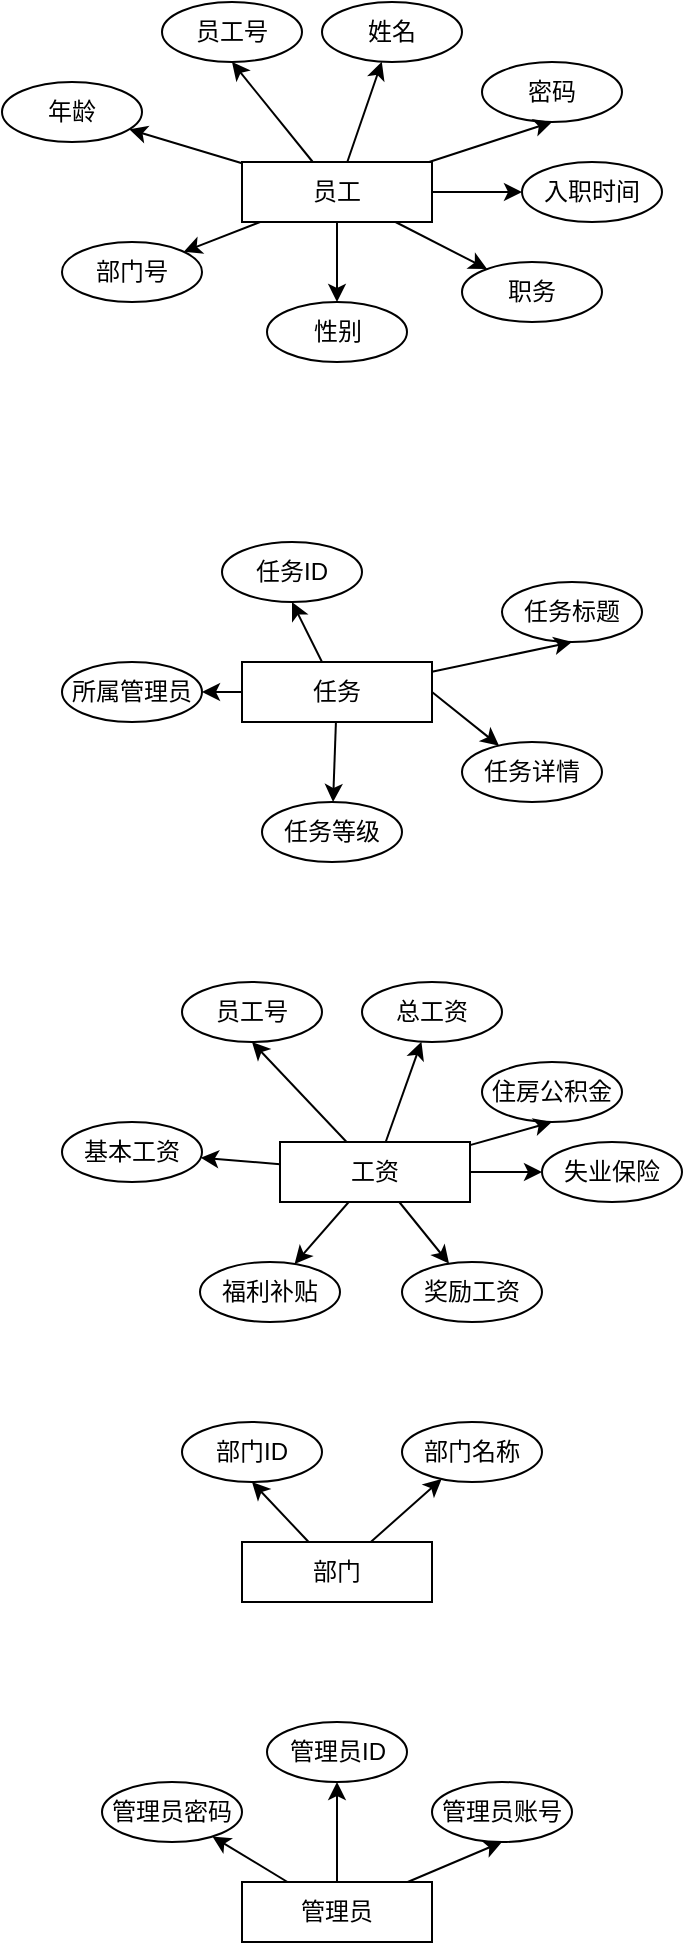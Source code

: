 <mxfile version="20.0.1" type="github">
  <diagram id="prtHgNgQTEPvFCAcTncT" name="Page-1">
    <mxGraphModel dx="976" dy="531" grid="1" gridSize="10" guides="1" tooltips="1" connect="1" arrows="1" fold="1" page="1" pageScale="1" pageWidth="827" pageHeight="1169" math="0" shadow="0">
      <root>
        <mxCell id="0" />
        <mxCell id="1" parent="0" />
        <mxCell id="579KODFMOWAgZlWv-vnQ-1" value="员工" style="rounded=0;whiteSpace=wrap;html=1;" parent="1" vertex="1">
          <mxGeometry x="350" y="260" width="95" height="30" as="geometry" />
        </mxCell>
        <mxCell id="579KODFMOWAgZlWv-vnQ-2" value="部门号" style="ellipse;whiteSpace=wrap;html=1;rounded=0;" parent="1" vertex="1">
          <mxGeometry x="260" y="300" width="70" height="30" as="geometry" />
        </mxCell>
        <mxCell id="579KODFMOWAgZlWv-vnQ-6" value="密码" style="ellipse;whiteSpace=wrap;html=1;rounded=0;" parent="1" vertex="1">
          <mxGeometry x="470" y="210" width="70" height="30" as="geometry" />
        </mxCell>
        <mxCell id="579KODFMOWAgZlWv-vnQ-7" value="年龄" style="ellipse;whiteSpace=wrap;html=1;rounded=0;" parent="1" vertex="1">
          <mxGeometry x="230" y="220" width="70" height="30" as="geometry" />
        </mxCell>
        <mxCell id="579KODFMOWAgZlWv-vnQ-8" value="性别" style="ellipse;whiteSpace=wrap;html=1;rounded=0;" parent="1" vertex="1">
          <mxGeometry x="362.5" y="330" width="70" height="30" as="geometry" />
        </mxCell>
        <mxCell id="579KODFMOWAgZlWv-vnQ-9" value="员工号" style="ellipse;whiteSpace=wrap;html=1;rounded=0;" parent="1" vertex="1">
          <mxGeometry x="310" y="180" width="70" height="30" as="geometry" />
        </mxCell>
        <mxCell id="579KODFMOWAgZlWv-vnQ-10" value="入职时间" style="ellipse;whiteSpace=wrap;html=1;rounded=0;" parent="1" vertex="1">
          <mxGeometry x="490" y="260" width="70" height="30" as="geometry" />
        </mxCell>
        <mxCell id="579KODFMOWAgZlWv-vnQ-11" value="姓名" style="ellipse;whiteSpace=wrap;html=1;rounded=0;" parent="1" vertex="1">
          <mxGeometry x="390" y="180" width="70" height="30" as="geometry" />
        </mxCell>
        <mxCell id="579KODFMOWAgZlWv-vnQ-13" value="职务" style="ellipse;whiteSpace=wrap;html=1;rounded=0;" parent="1" vertex="1">
          <mxGeometry x="460" y="310" width="70" height="30" as="geometry" />
        </mxCell>
        <mxCell id="579KODFMOWAgZlWv-vnQ-23" value="" style="endArrow=classic;html=1;rounded=0;entryX=0.5;entryY=1;entryDx=0;entryDy=0;" parent="1" source="579KODFMOWAgZlWv-vnQ-1" target="579KODFMOWAgZlWv-vnQ-9" edge="1">
          <mxGeometry width="50" height="50" relative="1" as="geometry">
            <mxPoint x="390" y="330" as="sourcePoint" />
            <mxPoint x="440" y="280" as="targetPoint" />
          </mxGeometry>
        </mxCell>
        <mxCell id="579KODFMOWAgZlWv-vnQ-24" value="" style="endArrow=classic;html=1;rounded=0;" parent="1" source="579KODFMOWAgZlWv-vnQ-1" target="579KODFMOWAgZlWv-vnQ-13" edge="1">
          <mxGeometry width="50" height="50" relative="1" as="geometry">
            <mxPoint x="390" y="330" as="sourcePoint" />
            <mxPoint x="440" y="280" as="targetPoint" />
          </mxGeometry>
        </mxCell>
        <mxCell id="579KODFMOWAgZlWv-vnQ-25" value="" style="endArrow=classic;html=1;rounded=0;exitX=1;exitY=0.5;exitDx=0;exitDy=0;" parent="1" source="579KODFMOWAgZlWv-vnQ-1" target="579KODFMOWAgZlWv-vnQ-10" edge="1">
          <mxGeometry width="50" height="50" relative="1" as="geometry">
            <mxPoint x="414" y="370" as="sourcePoint" />
            <mxPoint x="464" y="320" as="targetPoint" />
          </mxGeometry>
        </mxCell>
        <mxCell id="579KODFMOWAgZlWv-vnQ-26" value="" style="endArrow=classic;html=1;rounded=0;" parent="1" source="579KODFMOWAgZlWv-vnQ-1" target="579KODFMOWAgZlWv-vnQ-8" edge="1">
          <mxGeometry width="50" height="50" relative="1" as="geometry">
            <mxPoint x="430" y="380" as="sourcePoint" />
            <mxPoint x="480" y="330" as="targetPoint" />
          </mxGeometry>
        </mxCell>
        <mxCell id="579KODFMOWAgZlWv-vnQ-27" value="" style="endArrow=classic;html=1;rounded=0;" parent="1" source="579KODFMOWAgZlWv-vnQ-1" target="579KODFMOWAgZlWv-vnQ-11" edge="1">
          <mxGeometry width="50" height="50" relative="1" as="geometry">
            <mxPoint x="389" y="250" as="sourcePoint" />
            <mxPoint x="439" y="200" as="targetPoint" />
          </mxGeometry>
        </mxCell>
        <mxCell id="579KODFMOWAgZlWv-vnQ-28" value="" style="endArrow=classic;html=1;rounded=0;" parent="1" source="579KODFMOWAgZlWv-vnQ-1" target="579KODFMOWAgZlWv-vnQ-2" edge="1">
          <mxGeometry width="50" height="50" relative="1" as="geometry">
            <mxPoint x="370" y="250" as="sourcePoint" />
            <mxPoint x="420" y="200" as="targetPoint" />
          </mxGeometry>
        </mxCell>
        <mxCell id="579KODFMOWAgZlWv-vnQ-29" value="" style="endArrow=classic;html=1;rounded=0;entryX=0.5;entryY=1;entryDx=0;entryDy=0;" parent="1" source="579KODFMOWAgZlWv-vnQ-1" target="579KODFMOWAgZlWv-vnQ-6" edge="1">
          <mxGeometry width="50" height="50" relative="1" as="geometry">
            <mxPoint x="480" y="300" as="sourcePoint" />
            <mxPoint x="530" y="250" as="targetPoint" />
            <Array as="points" />
          </mxGeometry>
        </mxCell>
        <mxCell id="579KODFMOWAgZlWv-vnQ-30" value="" style="endArrow=classic;html=1;rounded=0;" parent="1" source="579KODFMOWAgZlWv-vnQ-1" target="579KODFMOWAgZlWv-vnQ-7" edge="1">
          <mxGeometry width="50" height="50" relative="1" as="geometry">
            <mxPoint x="389" y="260" as="sourcePoint" />
            <mxPoint x="439" y="210" as="targetPoint" />
          </mxGeometry>
        </mxCell>
        <mxCell id="579KODFMOWAgZlWv-vnQ-49" value="任务" style="rounded=0;whiteSpace=wrap;html=1;" parent="1" vertex="1">
          <mxGeometry x="350" y="510" width="95" height="30" as="geometry" />
        </mxCell>
        <mxCell id="579KODFMOWAgZlWv-vnQ-51" value="任务标题" style="ellipse;whiteSpace=wrap;html=1;rounded=0;" parent="1" vertex="1">
          <mxGeometry x="480" y="470" width="70" height="30" as="geometry" />
        </mxCell>
        <mxCell id="579KODFMOWAgZlWv-vnQ-54" value="任务ID" style="ellipse;whiteSpace=wrap;html=1;rounded=0;" parent="1" vertex="1">
          <mxGeometry x="340" y="450" width="70" height="30" as="geometry" />
        </mxCell>
        <mxCell id="579KODFMOWAgZlWv-vnQ-55" value="任务详情" style="ellipse;whiteSpace=wrap;html=1;rounded=0;" parent="1" vertex="1">
          <mxGeometry x="460" y="550" width="70" height="30" as="geometry" />
        </mxCell>
        <mxCell id="579KODFMOWAgZlWv-vnQ-56" value="任务等级" style="ellipse;whiteSpace=wrap;html=1;rounded=0;" parent="1" vertex="1">
          <mxGeometry x="360" y="580" width="70" height="30" as="geometry" />
        </mxCell>
        <mxCell id="579KODFMOWAgZlWv-vnQ-57" value="所属管理员" style="ellipse;whiteSpace=wrap;html=1;rounded=0;" parent="1" vertex="1">
          <mxGeometry x="260" y="510" width="70" height="30" as="geometry" />
        </mxCell>
        <mxCell id="579KODFMOWAgZlWv-vnQ-58" value="" style="endArrow=classic;html=1;rounded=0;entryX=0.5;entryY=1;entryDx=0;entryDy=0;" parent="1" source="579KODFMOWAgZlWv-vnQ-49" target="579KODFMOWAgZlWv-vnQ-54" edge="1">
          <mxGeometry width="50" height="50" relative="1" as="geometry">
            <mxPoint x="390" y="580" as="sourcePoint" />
            <mxPoint x="440" y="530" as="targetPoint" />
          </mxGeometry>
        </mxCell>
        <mxCell id="579KODFMOWAgZlWv-vnQ-59" value="" style="endArrow=classic;html=1;rounded=0;" parent="1" source="579KODFMOWAgZlWv-vnQ-49" target="579KODFMOWAgZlWv-vnQ-57" edge="1">
          <mxGeometry width="50" height="50" relative="1" as="geometry">
            <mxPoint x="390" y="580" as="sourcePoint" />
            <mxPoint x="440" y="530" as="targetPoint" />
          </mxGeometry>
        </mxCell>
        <mxCell id="579KODFMOWAgZlWv-vnQ-60" value="" style="endArrow=classic;html=1;rounded=0;exitX=1;exitY=0.5;exitDx=0;exitDy=0;" parent="1" source="579KODFMOWAgZlWv-vnQ-49" target="579KODFMOWAgZlWv-vnQ-55" edge="1">
          <mxGeometry width="50" height="50" relative="1" as="geometry">
            <mxPoint x="414" y="620" as="sourcePoint" />
            <mxPoint x="464" y="570" as="targetPoint" />
          </mxGeometry>
        </mxCell>
        <mxCell id="579KODFMOWAgZlWv-vnQ-62" value="" style="endArrow=classic;html=1;rounded=0;" parent="1" source="579KODFMOWAgZlWv-vnQ-49" target="579KODFMOWAgZlWv-vnQ-56" edge="1">
          <mxGeometry width="50" height="50" relative="1" as="geometry">
            <mxPoint x="389" y="500" as="sourcePoint" />
            <mxPoint x="439" y="450" as="targetPoint" />
          </mxGeometry>
        </mxCell>
        <mxCell id="579KODFMOWAgZlWv-vnQ-64" value="" style="endArrow=classic;html=1;rounded=0;entryX=0.5;entryY=1;entryDx=0;entryDy=0;" parent="1" source="579KODFMOWAgZlWv-vnQ-49" target="579KODFMOWAgZlWv-vnQ-51" edge="1">
          <mxGeometry width="50" height="50" relative="1" as="geometry">
            <mxPoint x="480" y="550" as="sourcePoint" />
            <mxPoint x="530" y="500" as="targetPoint" />
            <Array as="points" />
          </mxGeometry>
        </mxCell>
        <mxCell id="579KODFMOWAgZlWv-vnQ-66" value="工资" style="rounded=0;whiteSpace=wrap;html=1;" parent="1" vertex="1">
          <mxGeometry x="369" y="750" width="95" height="30" as="geometry" />
        </mxCell>
        <mxCell id="579KODFMOWAgZlWv-vnQ-67" value="基本工资" style="ellipse;whiteSpace=wrap;html=1;rounded=0;" parent="1" vertex="1">
          <mxGeometry x="260" y="740" width="70" height="30" as="geometry" />
        </mxCell>
        <mxCell id="579KODFMOWAgZlWv-vnQ-68" value="住房公积金" style="ellipse;whiteSpace=wrap;html=1;rounded=0;" parent="1" vertex="1">
          <mxGeometry x="470" y="710" width="70" height="30" as="geometry" />
        </mxCell>
        <mxCell id="579KODFMOWAgZlWv-vnQ-70" value="福利补贴" style="ellipse;whiteSpace=wrap;html=1;rounded=0;" parent="1" vertex="1">
          <mxGeometry x="329" y="810" width="70" height="30" as="geometry" />
        </mxCell>
        <mxCell id="579KODFMOWAgZlWv-vnQ-71" value="员工号" style="ellipse;whiteSpace=wrap;html=1;rounded=0;" parent="1" vertex="1">
          <mxGeometry x="320" y="670" width="70" height="30" as="geometry" />
        </mxCell>
        <mxCell id="579KODFMOWAgZlWv-vnQ-72" value="失业保险" style="ellipse;whiteSpace=wrap;html=1;rounded=0;" parent="1" vertex="1">
          <mxGeometry x="500" y="750" width="70" height="30" as="geometry" />
        </mxCell>
        <mxCell id="579KODFMOWAgZlWv-vnQ-73" value="总工资" style="ellipse;whiteSpace=wrap;html=1;rounded=0;" parent="1" vertex="1">
          <mxGeometry x="410" y="670" width="70" height="30" as="geometry" />
        </mxCell>
        <mxCell id="579KODFMOWAgZlWv-vnQ-74" value="奖励工资" style="ellipse;whiteSpace=wrap;html=1;rounded=0;" parent="1" vertex="1">
          <mxGeometry x="430" y="810" width="70" height="30" as="geometry" />
        </mxCell>
        <mxCell id="579KODFMOWAgZlWv-vnQ-75" value="" style="endArrow=classic;html=1;rounded=0;entryX=0.5;entryY=1;entryDx=0;entryDy=0;" parent="1" source="579KODFMOWAgZlWv-vnQ-66" target="579KODFMOWAgZlWv-vnQ-71" edge="1">
          <mxGeometry width="50" height="50" relative="1" as="geometry">
            <mxPoint x="409" y="820" as="sourcePoint" />
            <mxPoint x="459" y="770" as="targetPoint" />
          </mxGeometry>
        </mxCell>
        <mxCell id="579KODFMOWAgZlWv-vnQ-76" value="" style="endArrow=classic;html=1;rounded=0;" parent="1" source="579KODFMOWAgZlWv-vnQ-66" target="579KODFMOWAgZlWv-vnQ-74" edge="1">
          <mxGeometry width="50" height="50" relative="1" as="geometry">
            <mxPoint x="409" y="820" as="sourcePoint" />
            <mxPoint x="459" y="770" as="targetPoint" />
          </mxGeometry>
        </mxCell>
        <mxCell id="579KODFMOWAgZlWv-vnQ-77" value="" style="endArrow=classic;html=1;rounded=0;exitX=1;exitY=0.5;exitDx=0;exitDy=0;" parent="1" source="579KODFMOWAgZlWv-vnQ-66" target="579KODFMOWAgZlWv-vnQ-72" edge="1">
          <mxGeometry width="50" height="50" relative="1" as="geometry">
            <mxPoint x="433" y="860" as="sourcePoint" />
            <mxPoint x="483" y="810" as="targetPoint" />
          </mxGeometry>
        </mxCell>
        <mxCell id="579KODFMOWAgZlWv-vnQ-78" value="" style="endArrow=classic;html=1;rounded=0;" parent="1" source="579KODFMOWAgZlWv-vnQ-66" target="579KODFMOWAgZlWv-vnQ-70" edge="1">
          <mxGeometry width="50" height="50" relative="1" as="geometry">
            <mxPoint x="449" y="870" as="sourcePoint" />
            <mxPoint x="499" y="820" as="targetPoint" />
          </mxGeometry>
        </mxCell>
        <mxCell id="579KODFMOWAgZlWv-vnQ-79" value="" style="endArrow=classic;html=1;rounded=0;" parent="1" source="579KODFMOWAgZlWv-vnQ-66" target="579KODFMOWAgZlWv-vnQ-73" edge="1">
          <mxGeometry width="50" height="50" relative="1" as="geometry">
            <mxPoint x="408" y="740" as="sourcePoint" />
            <mxPoint x="458" y="690" as="targetPoint" />
          </mxGeometry>
        </mxCell>
        <mxCell id="579KODFMOWAgZlWv-vnQ-80" value="" style="endArrow=classic;html=1;rounded=0;" parent="1" source="579KODFMOWAgZlWv-vnQ-66" target="579KODFMOWAgZlWv-vnQ-67" edge="1">
          <mxGeometry width="50" height="50" relative="1" as="geometry">
            <mxPoint x="389" y="740" as="sourcePoint" />
            <mxPoint x="439" y="690" as="targetPoint" />
          </mxGeometry>
        </mxCell>
        <mxCell id="579KODFMOWAgZlWv-vnQ-81" value="" style="endArrow=classic;html=1;rounded=0;entryX=0.5;entryY=1;entryDx=0;entryDy=0;" parent="1" source="579KODFMOWAgZlWv-vnQ-66" target="579KODFMOWAgZlWv-vnQ-68" edge="1">
          <mxGeometry width="50" height="50" relative="1" as="geometry">
            <mxPoint x="499" y="790" as="sourcePoint" />
            <mxPoint x="549" y="740" as="targetPoint" />
            <Array as="points" />
          </mxGeometry>
        </mxCell>
        <mxCell id="579KODFMOWAgZlWv-vnQ-83" value="部门" style="rounded=0;whiteSpace=wrap;html=1;" parent="1" vertex="1">
          <mxGeometry x="350" y="950" width="95" height="30" as="geometry" />
        </mxCell>
        <mxCell id="579KODFMOWAgZlWv-vnQ-85" value="部门ID" style="ellipse;whiteSpace=wrap;html=1;rounded=0;" parent="1" vertex="1">
          <mxGeometry x="320" y="890" width="70" height="30" as="geometry" />
        </mxCell>
        <mxCell id="579KODFMOWAgZlWv-vnQ-88" value="部门名称" style="ellipse;whiteSpace=wrap;html=1;rounded=0;" parent="1" vertex="1">
          <mxGeometry x="430" y="890" width="70" height="30" as="geometry" />
        </mxCell>
        <mxCell id="579KODFMOWAgZlWv-vnQ-89" value="" style="endArrow=classic;html=1;rounded=0;entryX=0.5;entryY=1;entryDx=0;entryDy=0;" parent="1" source="579KODFMOWAgZlWv-vnQ-83" target="579KODFMOWAgZlWv-vnQ-85" edge="1">
          <mxGeometry width="50" height="50" relative="1" as="geometry">
            <mxPoint x="390" y="1020" as="sourcePoint" />
            <mxPoint x="440" y="970" as="targetPoint" />
          </mxGeometry>
        </mxCell>
        <mxCell id="579KODFMOWAgZlWv-vnQ-90" value="" style="endArrow=classic;html=1;rounded=0;" parent="1" source="579KODFMOWAgZlWv-vnQ-83" target="579KODFMOWAgZlWv-vnQ-88" edge="1">
          <mxGeometry width="50" height="50" relative="1" as="geometry">
            <mxPoint x="390" y="1020" as="sourcePoint" />
            <mxPoint x="440" y="970" as="targetPoint" />
          </mxGeometry>
        </mxCell>
        <mxCell id="URR0aa8O5Ad1ivez-Muw-1" value="管理员" style="rounded=0;whiteSpace=wrap;html=1;" vertex="1" parent="1">
          <mxGeometry x="350" y="1120" width="95" height="30" as="geometry" />
        </mxCell>
        <mxCell id="URR0aa8O5Ad1ivez-Muw-2" value="管理员账号" style="ellipse;whiteSpace=wrap;html=1;rounded=0;" vertex="1" parent="1">
          <mxGeometry x="445" y="1070" width="70" height="30" as="geometry" />
        </mxCell>
        <mxCell id="URR0aa8O5Ad1ivez-Muw-3" value="管理员ID" style="ellipse;whiteSpace=wrap;html=1;rounded=0;" vertex="1" parent="1">
          <mxGeometry x="362.5" y="1040" width="70" height="30" as="geometry" />
        </mxCell>
        <mxCell id="URR0aa8O5Ad1ivez-Muw-4" value="管理员密码" style="ellipse;whiteSpace=wrap;html=1;rounded=0;" vertex="1" parent="1">
          <mxGeometry x="280" y="1070" width="70" height="30" as="geometry" />
        </mxCell>
        <mxCell id="URR0aa8O5Ad1ivez-Muw-5" value="" style="endArrow=classic;html=1;rounded=0;entryX=0.5;entryY=1;entryDx=0;entryDy=0;" edge="1" parent="1" source="URR0aa8O5Ad1ivez-Muw-1" target="URR0aa8O5Ad1ivez-Muw-3">
          <mxGeometry width="50" height="50" relative="1" as="geometry">
            <mxPoint x="390" y="1190" as="sourcePoint" />
            <mxPoint x="440" y="1140" as="targetPoint" />
          </mxGeometry>
        </mxCell>
        <mxCell id="URR0aa8O5Ad1ivez-Muw-6" value="" style="endArrow=classic;html=1;rounded=0;" edge="1" parent="1" source="URR0aa8O5Ad1ivez-Muw-1" target="URR0aa8O5Ad1ivez-Muw-4">
          <mxGeometry width="50" height="50" relative="1" as="geometry">
            <mxPoint x="389" y="1110" as="sourcePoint" />
            <mxPoint x="439" y="1060" as="targetPoint" />
          </mxGeometry>
        </mxCell>
        <mxCell id="URR0aa8O5Ad1ivez-Muw-7" value="" style="endArrow=classic;html=1;rounded=0;entryX=0.5;entryY=1;entryDx=0;entryDy=0;" edge="1" parent="1" source="URR0aa8O5Ad1ivez-Muw-1" target="URR0aa8O5Ad1ivez-Muw-2">
          <mxGeometry width="50" height="50" relative="1" as="geometry">
            <mxPoint x="480" y="1160" as="sourcePoint" />
            <mxPoint x="530" y="1110" as="targetPoint" />
            <Array as="points" />
          </mxGeometry>
        </mxCell>
      </root>
    </mxGraphModel>
  </diagram>
</mxfile>
